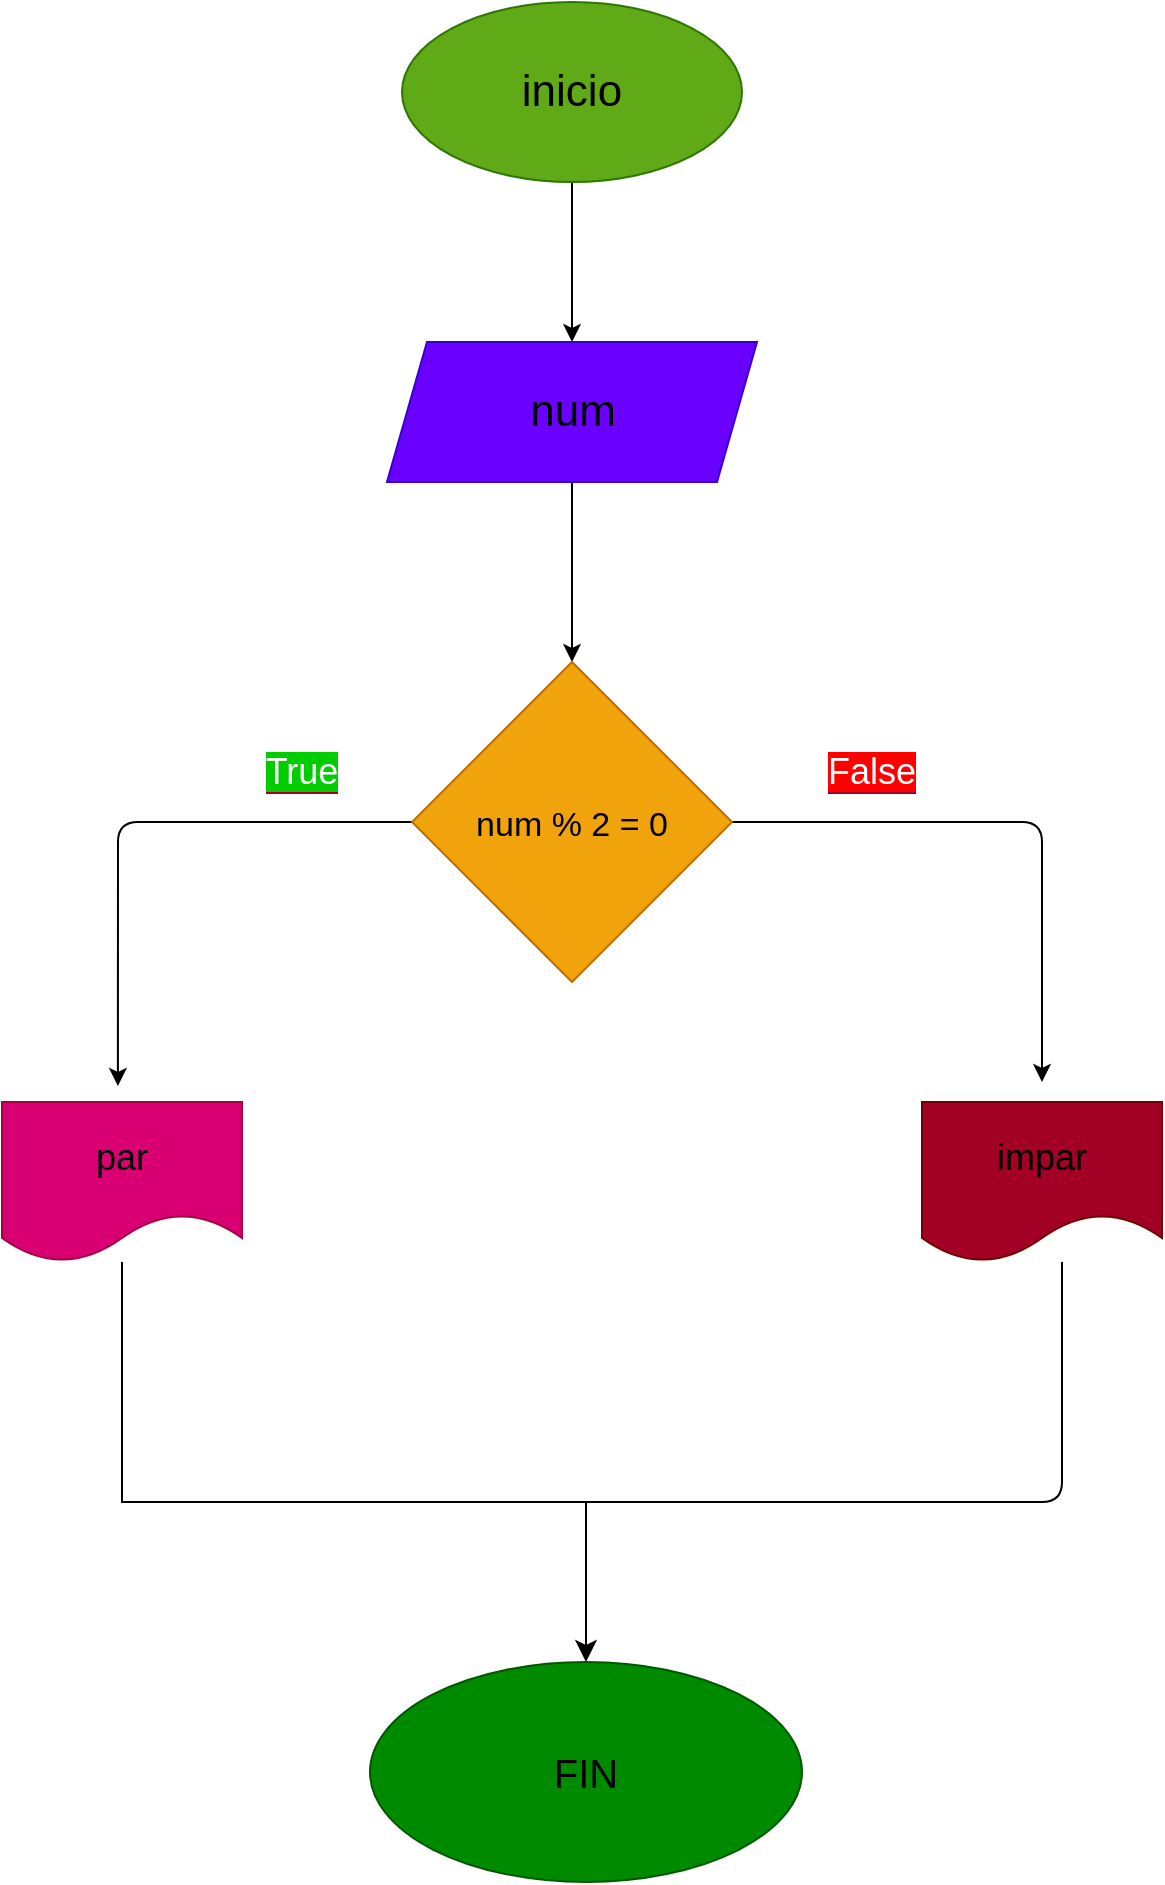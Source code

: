<mxfile>
    <diagram id="_4QF2G1vZHrWDjTrrEXW" name="Página-1">
        <mxGraphModel dx="572" dy="457" grid="1" gridSize="10" guides="1" tooltips="1" connect="1" arrows="1" fold="1" page="1" pageScale="1" pageWidth="827" pageHeight="1169" math="0" shadow="0">
            <root>
                <mxCell id="0"/>
                <mxCell id="1" parent="0"/>
                <mxCell id="2" style="edgeStyle=none;html=1;fontSize=20;" parent="1" source="3" target="5" edge="1">
                    <mxGeometry relative="1" as="geometry"/>
                </mxCell>
                <mxCell id="3" value="&lt;font color=&quot;#000000&quot; style=&quot;font-size: 22px;&quot;&gt;inicio&lt;/font&gt;" style="ellipse;whiteSpace=wrap;html=1;fillColor=#60a917;fontColor=#ffffff;strokeColor=#2D7600;" parent="1" vertex="1">
                    <mxGeometry x="310" y="10" width="170" height="90" as="geometry"/>
                </mxCell>
                <mxCell id="4" style="edgeStyle=none;html=1;fontSize=20;" parent="1" source="5" target="8" edge="1">
                    <mxGeometry relative="1" as="geometry"/>
                </mxCell>
                <mxCell id="5" value="&lt;font color=&quot;#000000&quot;&gt;num&lt;/font&gt;" style="shape=parallelogram;perimeter=parallelogramPerimeter;whiteSpace=wrap;html=1;fixedSize=1;fontSize=22;fillColor=#6a00ff;fontColor=#ffffff;strokeColor=#3700CC;" parent="1" vertex="1">
                    <mxGeometry x="302.5" y="180" width="185" height="70" as="geometry"/>
                </mxCell>
                <mxCell id="6" style="edgeStyle=none;html=1;entryX=0.415;entryY=0.022;entryDx=0;entryDy=0;entryPerimeter=0;fontSize=20;" parent="1" source="8" edge="1">
                    <mxGeometry relative="1" as="geometry">
                        <Array as="points">
                            <mxPoint x="168" y="420"/>
                        </Array>
                        <mxPoint x="167.95" y="551.98" as="targetPoint"/>
                    </mxGeometry>
                </mxCell>
                <mxCell id="7" style="edgeStyle=none;html=1;entryX=0.5;entryY=0;entryDx=0;entryDy=0;fontSize=20;" parent="1" source="8" edge="1">
                    <mxGeometry relative="1" as="geometry">
                        <Array as="points">
                            <mxPoint x="630" y="420"/>
                        </Array>
                        <mxPoint x="630" y="550" as="targetPoint"/>
                    </mxGeometry>
                </mxCell>
                <mxCell id="8" value="&lt;font style=&quot;font-size: 17px;&quot;&gt;num % 2 = 0&lt;/font&gt;&lt;span style=&quot;font-size: 20px;&quot;&gt;&lt;br&gt;&lt;/span&gt;" style="rhombus;whiteSpace=wrap;html=1;fontSize=22;fillColor=#f0a30a;fontColor=#000000;strokeColor=#BD7000;" parent="1" vertex="1">
                    <mxGeometry x="315" y="340" width="160" height="160" as="geometry"/>
                </mxCell>
                <mxCell id="12" value="&lt;font color=&quot;#030303&quot;&gt;FIN&lt;/font&gt;" style="ellipse;whiteSpace=wrap;html=1;fontSize=20;fillColor=#008a00;fontColor=#ffffff;strokeColor=#005700;" parent="1" vertex="1">
                    <mxGeometry x="294" y="840" width="216" height="110" as="geometry"/>
                </mxCell>
                <mxCell id="13" value="" style="edgeStyle=orthogonalEdgeStyle;endArrow=classic;html=1;rounded=0;endSize=8;startSize=8;fontSize=20;elbow=vertical;" parent="1" target="12" edge="1">
                    <mxGeometry width="50" height="50" relative="1" as="geometry">
                        <mxPoint x="170" y="640" as="sourcePoint"/>
                        <mxPoint x="402" y="830" as="targetPoint"/>
                        <Array as="points">
                            <mxPoint x="170" y="760"/>
                            <mxPoint x="402" y="760"/>
                        </Array>
                    </mxGeometry>
                </mxCell>
                <mxCell id="14" value="" style="endArrow=none;html=1;fontSize=20;elbow=vertical;" parent="1" edge="1">
                    <mxGeometry width="50" height="50" relative="1" as="geometry">
                        <mxPoint x="400" y="760" as="sourcePoint"/>
                        <mxPoint x="640" y="640" as="targetPoint"/>
                        <Array as="points">
                            <mxPoint x="530" y="760"/>
                            <mxPoint x="640" y="760"/>
                        </Array>
                    </mxGeometry>
                </mxCell>
                <mxCell id="16" value="&lt;font style=&quot;font-size: 18px; background-color: rgb(0, 204, 0);&quot; color=&quot;#ffffff&quot;&gt;True&lt;/font&gt;" style="text;html=1;strokeColor=none;fillColor=none;align=center;verticalAlign=middle;whiteSpace=wrap;rounded=0;labelBackgroundColor=#A20025;fontColor=#000000;" parent="1" vertex="1">
                    <mxGeometry x="220" y="380" width="80" height="30" as="geometry"/>
                </mxCell>
                <mxCell id="17" value="&lt;font style=&quot;font-size: 18px; background-color: rgb(255, 0, 0);&quot; color=&quot;#ffffff&quot;&gt;False&lt;/font&gt;" style="text;html=1;strokeColor=none;fillColor=none;align=center;verticalAlign=middle;whiteSpace=wrap;rounded=0;labelBackgroundColor=#A20025;fontColor=#000000;" parent="1" vertex="1">
                    <mxGeometry x="515" y="380" width="60" height="30" as="geometry"/>
                </mxCell>
                <mxCell id="18" value="&lt;font style=&quot;font-size: 18px;&quot; color=&quot;#000000&quot;&gt;par&lt;/font&gt;" style="shape=document;whiteSpace=wrap;html=1;boundedLbl=1;fillColor=#d80073;fontColor=#ffffff;strokeColor=#A50040;" vertex="1" parent="1">
                    <mxGeometry x="110" y="560" width="120" height="80" as="geometry"/>
                </mxCell>
                <mxCell id="19" value="&lt;font style=&quot;font-size: 18px;&quot; color=&quot;#000000&quot;&gt;impar&lt;/font&gt;" style="shape=document;whiteSpace=wrap;html=1;boundedLbl=1;fillColor=#a20025;fontColor=#ffffff;strokeColor=#6F0000;" vertex="1" parent="1">
                    <mxGeometry x="570" y="560" width="120" height="80" as="geometry"/>
                </mxCell>
            </root>
        </mxGraphModel>
    </diagram>
</mxfile>